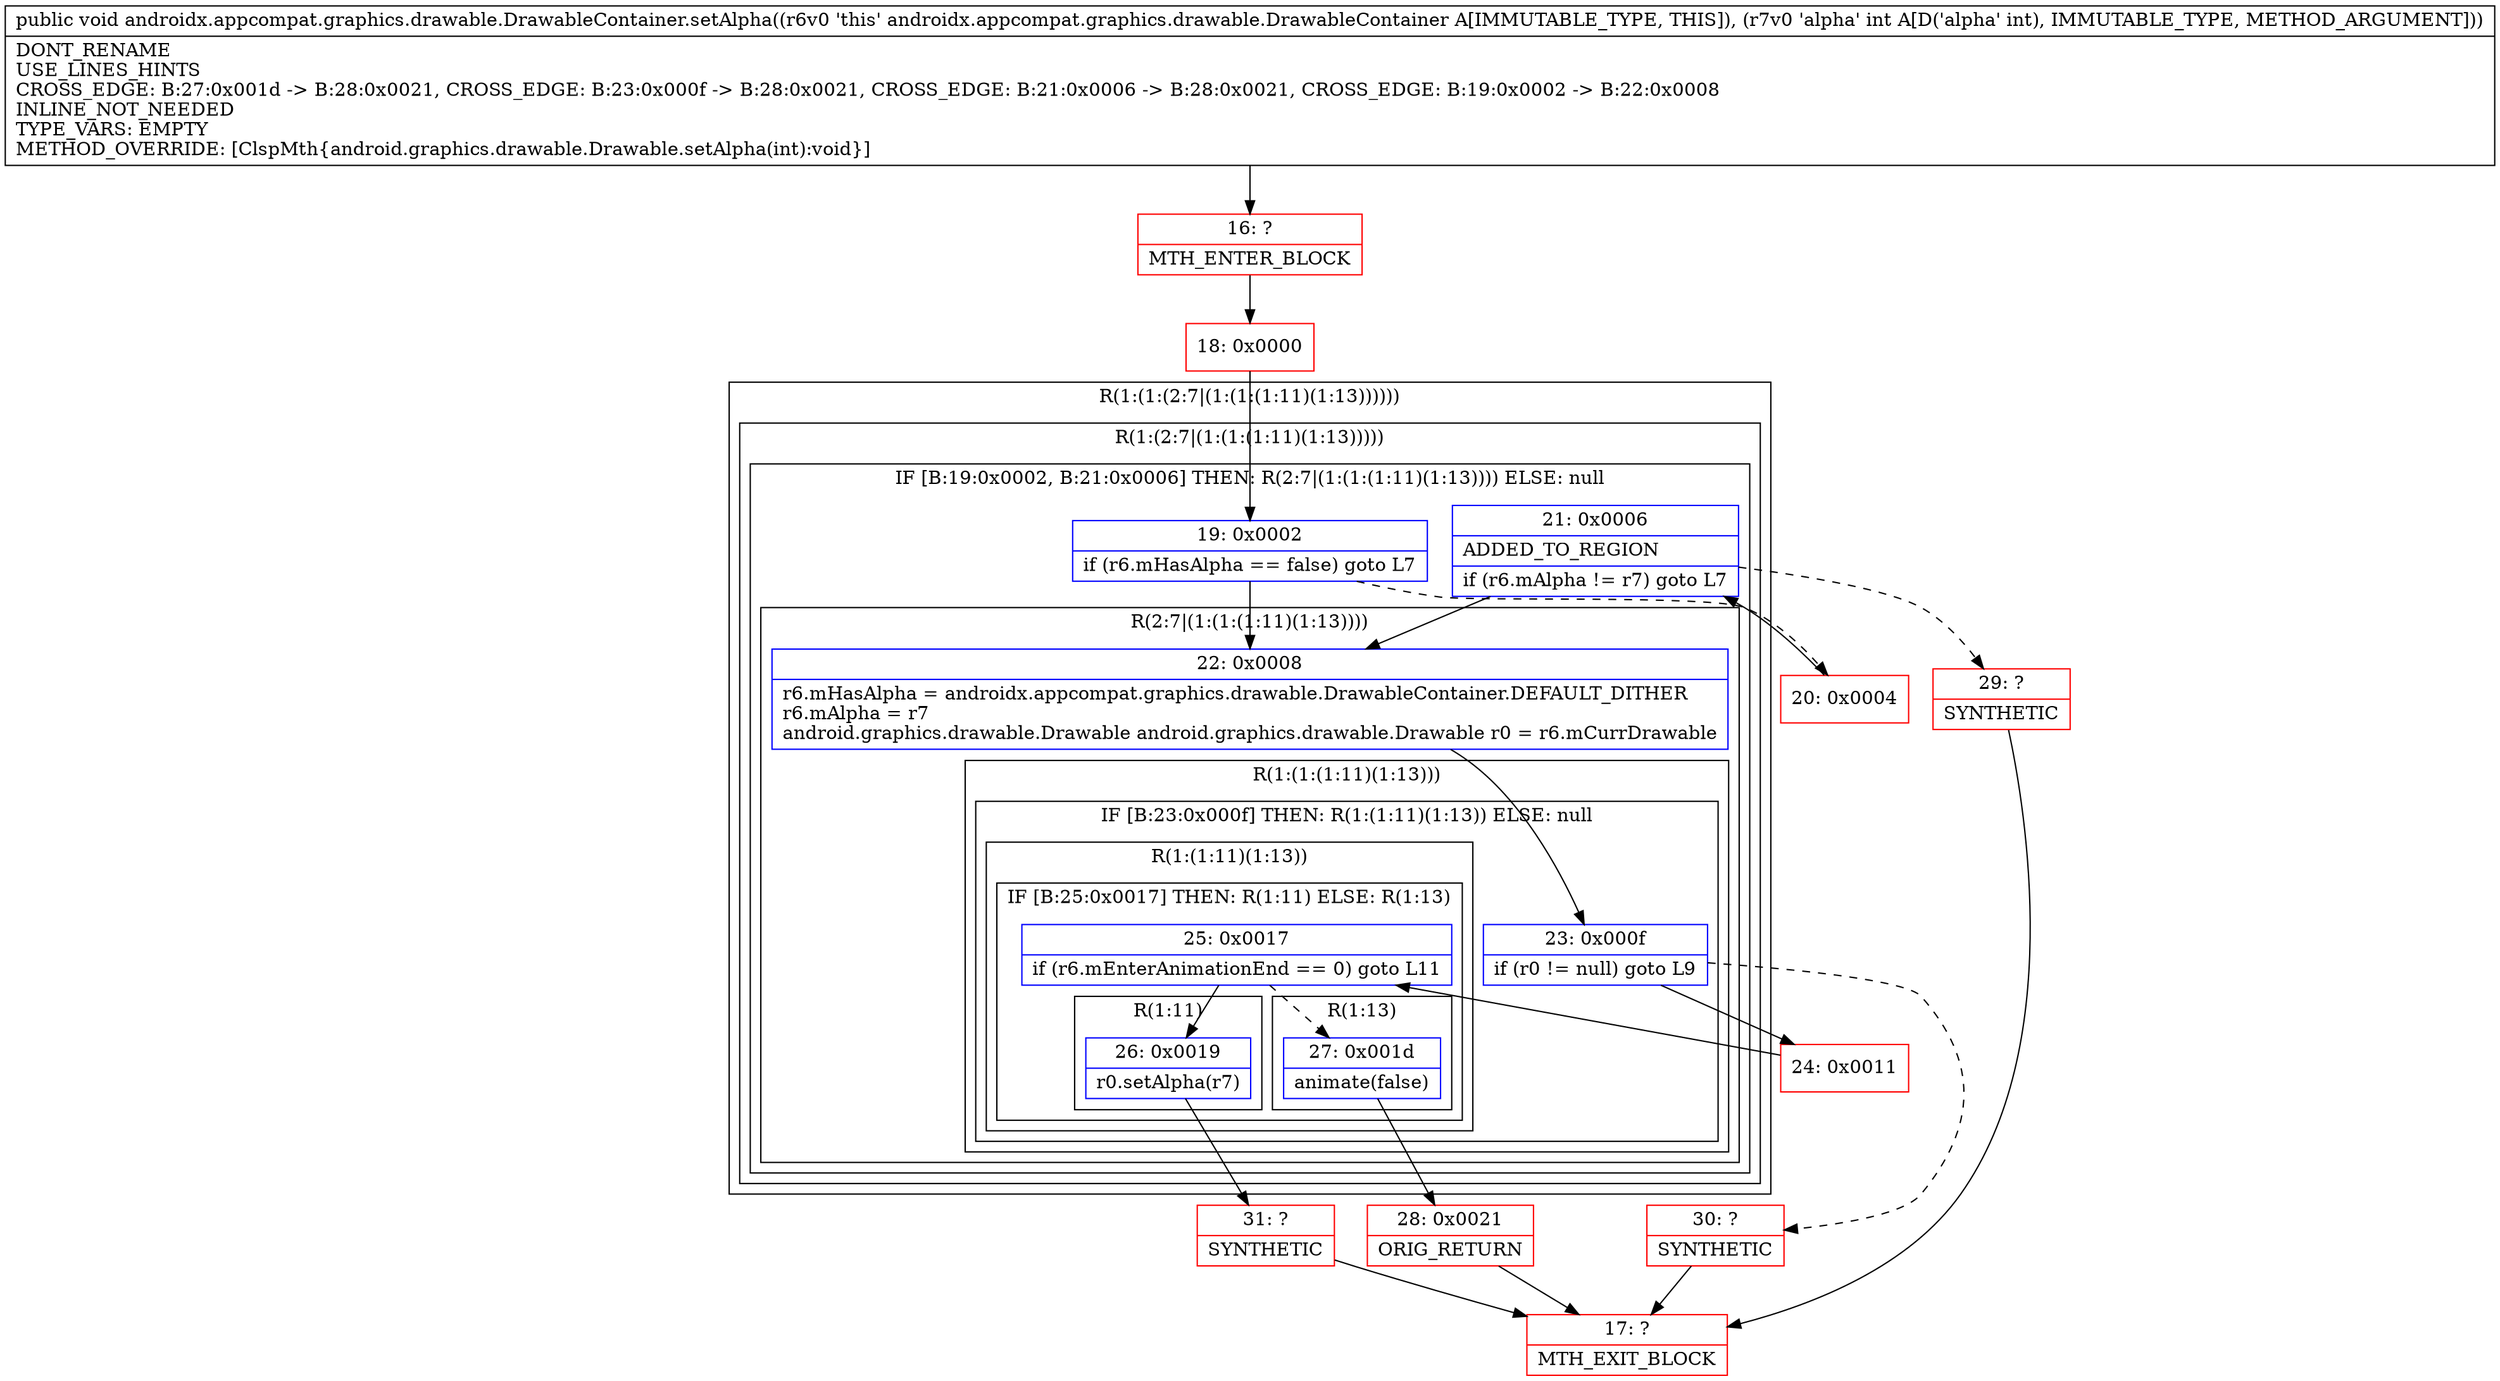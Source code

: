 digraph "CFG forandroidx.appcompat.graphics.drawable.DrawableContainer.setAlpha(I)V" {
subgraph cluster_Region_662801113 {
label = "R(1:(1:(2:7|(1:(1:(1:11)(1:13))))))";
node [shape=record,color=blue];
subgraph cluster_Region_1346437075 {
label = "R(1:(2:7|(1:(1:(1:11)(1:13)))))";
node [shape=record,color=blue];
subgraph cluster_IfRegion_1882253301 {
label = "IF [B:19:0x0002, B:21:0x0006] THEN: R(2:7|(1:(1:(1:11)(1:13)))) ELSE: null";
node [shape=record,color=blue];
Node_19 [shape=record,label="{19\:\ 0x0002|if (r6.mHasAlpha == false) goto L7\l}"];
Node_21 [shape=record,label="{21\:\ 0x0006|ADDED_TO_REGION\l|if (r6.mAlpha != r7) goto L7\l}"];
subgraph cluster_Region_1233314382 {
label = "R(2:7|(1:(1:(1:11)(1:13))))";
node [shape=record,color=blue];
Node_22 [shape=record,label="{22\:\ 0x0008|r6.mHasAlpha = androidx.appcompat.graphics.drawable.DrawableContainer.DEFAULT_DITHER\lr6.mAlpha = r7\landroid.graphics.drawable.Drawable android.graphics.drawable.Drawable r0 = r6.mCurrDrawable\l}"];
subgraph cluster_Region_1116417349 {
label = "R(1:(1:(1:11)(1:13)))";
node [shape=record,color=blue];
subgraph cluster_IfRegion_799586010 {
label = "IF [B:23:0x000f] THEN: R(1:(1:11)(1:13)) ELSE: null";
node [shape=record,color=blue];
Node_23 [shape=record,label="{23\:\ 0x000f|if (r0 != null) goto L9\l}"];
subgraph cluster_Region_1777840271 {
label = "R(1:(1:11)(1:13))";
node [shape=record,color=blue];
subgraph cluster_IfRegion_1050571781 {
label = "IF [B:25:0x0017] THEN: R(1:11) ELSE: R(1:13)";
node [shape=record,color=blue];
Node_25 [shape=record,label="{25\:\ 0x0017|if (r6.mEnterAnimationEnd == 0) goto L11\l}"];
subgraph cluster_Region_1852820783 {
label = "R(1:11)";
node [shape=record,color=blue];
Node_26 [shape=record,label="{26\:\ 0x0019|r0.setAlpha(r7)\l}"];
}
subgraph cluster_Region_1239823212 {
label = "R(1:13)";
node [shape=record,color=blue];
Node_27 [shape=record,label="{27\:\ 0x001d|animate(false)\l}"];
}
}
}
}
}
}
}
}
}
Node_16 [shape=record,color=red,label="{16\:\ ?|MTH_ENTER_BLOCK\l}"];
Node_18 [shape=record,color=red,label="{18\:\ 0x0000}"];
Node_20 [shape=record,color=red,label="{20\:\ 0x0004}"];
Node_29 [shape=record,color=red,label="{29\:\ ?|SYNTHETIC\l}"];
Node_17 [shape=record,color=red,label="{17\:\ ?|MTH_EXIT_BLOCK\l}"];
Node_24 [shape=record,color=red,label="{24\:\ 0x0011}"];
Node_31 [shape=record,color=red,label="{31\:\ ?|SYNTHETIC\l}"];
Node_28 [shape=record,color=red,label="{28\:\ 0x0021|ORIG_RETURN\l}"];
Node_30 [shape=record,color=red,label="{30\:\ ?|SYNTHETIC\l}"];
MethodNode[shape=record,label="{public void androidx.appcompat.graphics.drawable.DrawableContainer.setAlpha((r6v0 'this' androidx.appcompat.graphics.drawable.DrawableContainer A[IMMUTABLE_TYPE, THIS]), (r7v0 'alpha' int A[D('alpha' int), IMMUTABLE_TYPE, METHOD_ARGUMENT]))  | DONT_RENAME\lUSE_LINES_HINTS\lCROSS_EDGE: B:27:0x001d \-\> B:28:0x0021, CROSS_EDGE: B:23:0x000f \-\> B:28:0x0021, CROSS_EDGE: B:21:0x0006 \-\> B:28:0x0021, CROSS_EDGE: B:19:0x0002 \-\> B:22:0x0008\lINLINE_NOT_NEEDED\lTYPE_VARS: EMPTY\lMETHOD_OVERRIDE: [ClspMth\{android.graphics.drawable.Drawable.setAlpha(int):void\}]\l}"];
MethodNode -> Node_16;Node_19 -> Node_20[style=dashed];
Node_19 -> Node_22;
Node_21 -> Node_22;
Node_21 -> Node_29[style=dashed];
Node_22 -> Node_23;
Node_23 -> Node_24;
Node_23 -> Node_30[style=dashed];
Node_25 -> Node_26;
Node_25 -> Node_27[style=dashed];
Node_26 -> Node_31;
Node_27 -> Node_28;
Node_16 -> Node_18;
Node_18 -> Node_19;
Node_20 -> Node_21;
Node_29 -> Node_17;
Node_24 -> Node_25;
Node_31 -> Node_17;
Node_28 -> Node_17;
Node_30 -> Node_17;
}

